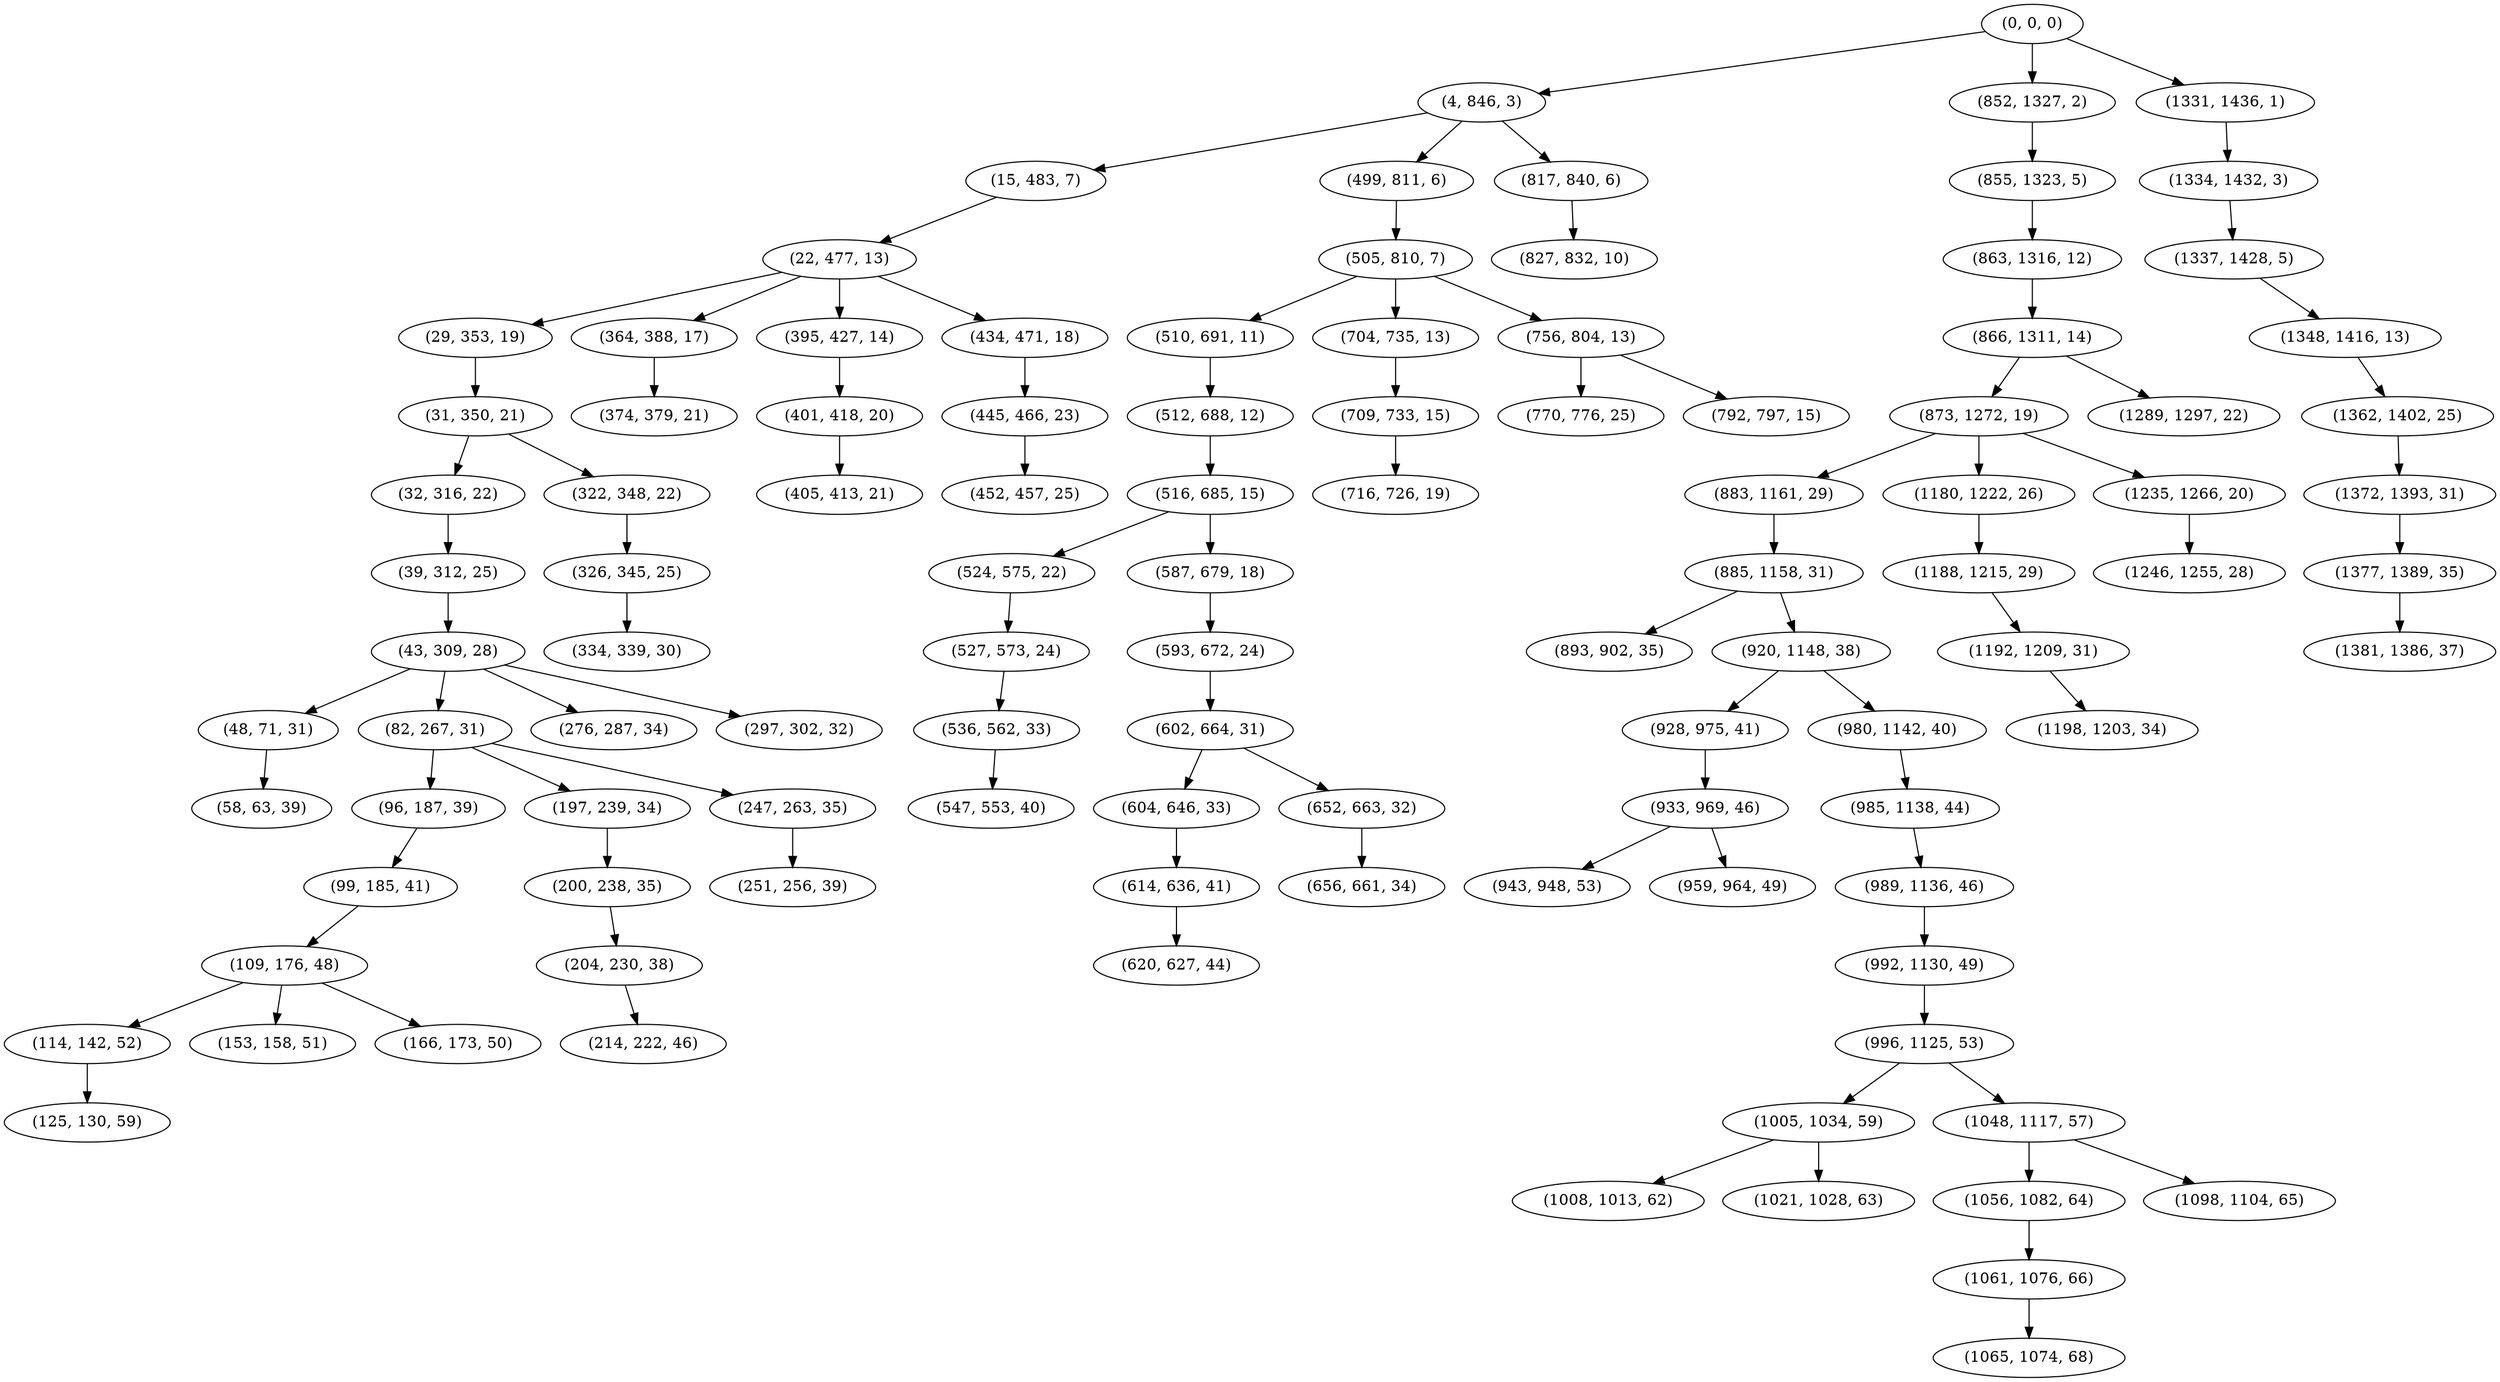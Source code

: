 digraph tree {
    "(0, 0, 0)";
    "(4, 846, 3)";
    "(15, 483, 7)";
    "(22, 477, 13)";
    "(29, 353, 19)";
    "(31, 350, 21)";
    "(32, 316, 22)";
    "(39, 312, 25)";
    "(43, 309, 28)";
    "(48, 71, 31)";
    "(58, 63, 39)";
    "(82, 267, 31)";
    "(96, 187, 39)";
    "(99, 185, 41)";
    "(109, 176, 48)";
    "(114, 142, 52)";
    "(125, 130, 59)";
    "(153, 158, 51)";
    "(166, 173, 50)";
    "(197, 239, 34)";
    "(200, 238, 35)";
    "(204, 230, 38)";
    "(214, 222, 46)";
    "(247, 263, 35)";
    "(251, 256, 39)";
    "(276, 287, 34)";
    "(297, 302, 32)";
    "(322, 348, 22)";
    "(326, 345, 25)";
    "(334, 339, 30)";
    "(364, 388, 17)";
    "(374, 379, 21)";
    "(395, 427, 14)";
    "(401, 418, 20)";
    "(405, 413, 21)";
    "(434, 471, 18)";
    "(445, 466, 23)";
    "(452, 457, 25)";
    "(499, 811, 6)";
    "(505, 810, 7)";
    "(510, 691, 11)";
    "(512, 688, 12)";
    "(516, 685, 15)";
    "(524, 575, 22)";
    "(527, 573, 24)";
    "(536, 562, 33)";
    "(547, 553, 40)";
    "(587, 679, 18)";
    "(593, 672, 24)";
    "(602, 664, 31)";
    "(604, 646, 33)";
    "(614, 636, 41)";
    "(620, 627, 44)";
    "(652, 663, 32)";
    "(656, 661, 34)";
    "(704, 735, 13)";
    "(709, 733, 15)";
    "(716, 726, 19)";
    "(756, 804, 13)";
    "(770, 776, 25)";
    "(792, 797, 15)";
    "(817, 840, 6)";
    "(827, 832, 10)";
    "(852, 1327, 2)";
    "(855, 1323, 5)";
    "(863, 1316, 12)";
    "(866, 1311, 14)";
    "(873, 1272, 19)";
    "(883, 1161, 29)";
    "(885, 1158, 31)";
    "(893, 902, 35)";
    "(920, 1148, 38)";
    "(928, 975, 41)";
    "(933, 969, 46)";
    "(943, 948, 53)";
    "(959, 964, 49)";
    "(980, 1142, 40)";
    "(985, 1138, 44)";
    "(989, 1136, 46)";
    "(992, 1130, 49)";
    "(996, 1125, 53)";
    "(1005, 1034, 59)";
    "(1008, 1013, 62)";
    "(1021, 1028, 63)";
    "(1048, 1117, 57)";
    "(1056, 1082, 64)";
    "(1061, 1076, 66)";
    "(1065, 1074, 68)";
    "(1098, 1104, 65)";
    "(1180, 1222, 26)";
    "(1188, 1215, 29)";
    "(1192, 1209, 31)";
    "(1198, 1203, 34)";
    "(1235, 1266, 20)";
    "(1246, 1255, 28)";
    "(1289, 1297, 22)";
    "(1331, 1436, 1)";
    "(1334, 1432, 3)";
    "(1337, 1428, 5)";
    "(1348, 1416, 13)";
    "(1362, 1402, 25)";
    "(1372, 1393, 31)";
    "(1377, 1389, 35)";
    "(1381, 1386, 37)";
    "(0, 0, 0)" -> "(4, 846, 3)";
    "(0, 0, 0)" -> "(852, 1327, 2)";
    "(0, 0, 0)" -> "(1331, 1436, 1)";
    "(4, 846, 3)" -> "(15, 483, 7)";
    "(4, 846, 3)" -> "(499, 811, 6)";
    "(4, 846, 3)" -> "(817, 840, 6)";
    "(15, 483, 7)" -> "(22, 477, 13)";
    "(22, 477, 13)" -> "(29, 353, 19)";
    "(22, 477, 13)" -> "(364, 388, 17)";
    "(22, 477, 13)" -> "(395, 427, 14)";
    "(22, 477, 13)" -> "(434, 471, 18)";
    "(29, 353, 19)" -> "(31, 350, 21)";
    "(31, 350, 21)" -> "(32, 316, 22)";
    "(31, 350, 21)" -> "(322, 348, 22)";
    "(32, 316, 22)" -> "(39, 312, 25)";
    "(39, 312, 25)" -> "(43, 309, 28)";
    "(43, 309, 28)" -> "(48, 71, 31)";
    "(43, 309, 28)" -> "(82, 267, 31)";
    "(43, 309, 28)" -> "(276, 287, 34)";
    "(43, 309, 28)" -> "(297, 302, 32)";
    "(48, 71, 31)" -> "(58, 63, 39)";
    "(82, 267, 31)" -> "(96, 187, 39)";
    "(82, 267, 31)" -> "(197, 239, 34)";
    "(82, 267, 31)" -> "(247, 263, 35)";
    "(96, 187, 39)" -> "(99, 185, 41)";
    "(99, 185, 41)" -> "(109, 176, 48)";
    "(109, 176, 48)" -> "(114, 142, 52)";
    "(109, 176, 48)" -> "(153, 158, 51)";
    "(109, 176, 48)" -> "(166, 173, 50)";
    "(114, 142, 52)" -> "(125, 130, 59)";
    "(197, 239, 34)" -> "(200, 238, 35)";
    "(200, 238, 35)" -> "(204, 230, 38)";
    "(204, 230, 38)" -> "(214, 222, 46)";
    "(247, 263, 35)" -> "(251, 256, 39)";
    "(322, 348, 22)" -> "(326, 345, 25)";
    "(326, 345, 25)" -> "(334, 339, 30)";
    "(364, 388, 17)" -> "(374, 379, 21)";
    "(395, 427, 14)" -> "(401, 418, 20)";
    "(401, 418, 20)" -> "(405, 413, 21)";
    "(434, 471, 18)" -> "(445, 466, 23)";
    "(445, 466, 23)" -> "(452, 457, 25)";
    "(499, 811, 6)" -> "(505, 810, 7)";
    "(505, 810, 7)" -> "(510, 691, 11)";
    "(505, 810, 7)" -> "(704, 735, 13)";
    "(505, 810, 7)" -> "(756, 804, 13)";
    "(510, 691, 11)" -> "(512, 688, 12)";
    "(512, 688, 12)" -> "(516, 685, 15)";
    "(516, 685, 15)" -> "(524, 575, 22)";
    "(516, 685, 15)" -> "(587, 679, 18)";
    "(524, 575, 22)" -> "(527, 573, 24)";
    "(527, 573, 24)" -> "(536, 562, 33)";
    "(536, 562, 33)" -> "(547, 553, 40)";
    "(587, 679, 18)" -> "(593, 672, 24)";
    "(593, 672, 24)" -> "(602, 664, 31)";
    "(602, 664, 31)" -> "(604, 646, 33)";
    "(602, 664, 31)" -> "(652, 663, 32)";
    "(604, 646, 33)" -> "(614, 636, 41)";
    "(614, 636, 41)" -> "(620, 627, 44)";
    "(652, 663, 32)" -> "(656, 661, 34)";
    "(704, 735, 13)" -> "(709, 733, 15)";
    "(709, 733, 15)" -> "(716, 726, 19)";
    "(756, 804, 13)" -> "(770, 776, 25)";
    "(756, 804, 13)" -> "(792, 797, 15)";
    "(817, 840, 6)" -> "(827, 832, 10)";
    "(852, 1327, 2)" -> "(855, 1323, 5)";
    "(855, 1323, 5)" -> "(863, 1316, 12)";
    "(863, 1316, 12)" -> "(866, 1311, 14)";
    "(866, 1311, 14)" -> "(873, 1272, 19)";
    "(866, 1311, 14)" -> "(1289, 1297, 22)";
    "(873, 1272, 19)" -> "(883, 1161, 29)";
    "(873, 1272, 19)" -> "(1180, 1222, 26)";
    "(873, 1272, 19)" -> "(1235, 1266, 20)";
    "(883, 1161, 29)" -> "(885, 1158, 31)";
    "(885, 1158, 31)" -> "(893, 902, 35)";
    "(885, 1158, 31)" -> "(920, 1148, 38)";
    "(920, 1148, 38)" -> "(928, 975, 41)";
    "(920, 1148, 38)" -> "(980, 1142, 40)";
    "(928, 975, 41)" -> "(933, 969, 46)";
    "(933, 969, 46)" -> "(943, 948, 53)";
    "(933, 969, 46)" -> "(959, 964, 49)";
    "(980, 1142, 40)" -> "(985, 1138, 44)";
    "(985, 1138, 44)" -> "(989, 1136, 46)";
    "(989, 1136, 46)" -> "(992, 1130, 49)";
    "(992, 1130, 49)" -> "(996, 1125, 53)";
    "(996, 1125, 53)" -> "(1005, 1034, 59)";
    "(996, 1125, 53)" -> "(1048, 1117, 57)";
    "(1005, 1034, 59)" -> "(1008, 1013, 62)";
    "(1005, 1034, 59)" -> "(1021, 1028, 63)";
    "(1048, 1117, 57)" -> "(1056, 1082, 64)";
    "(1048, 1117, 57)" -> "(1098, 1104, 65)";
    "(1056, 1082, 64)" -> "(1061, 1076, 66)";
    "(1061, 1076, 66)" -> "(1065, 1074, 68)";
    "(1180, 1222, 26)" -> "(1188, 1215, 29)";
    "(1188, 1215, 29)" -> "(1192, 1209, 31)";
    "(1192, 1209, 31)" -> "(1198, 1203, 34)";
    "(1235, 1266, 20)" -> "(1246, 1255, 28)";
    "(1331, 1436, 1)" -> "(1334, 1432, 3)";
    "(1334, 1432, 3)" -> "(1337, 1428, 5)";
    "(1337, 1428, 5)" -> "(1348, 1416, 13)";
    "(1348, 1416, 13)" -> "(1362, 1402, 25)";
    "(1362, 1402, 25)" -> "(1372, 1393, 31)";
    "(1372, 1393, 31)" -> "(1377, 1389, 35)";
    "(1377, 1389, 35)" -> "(1381, 1386, 37)";
}
